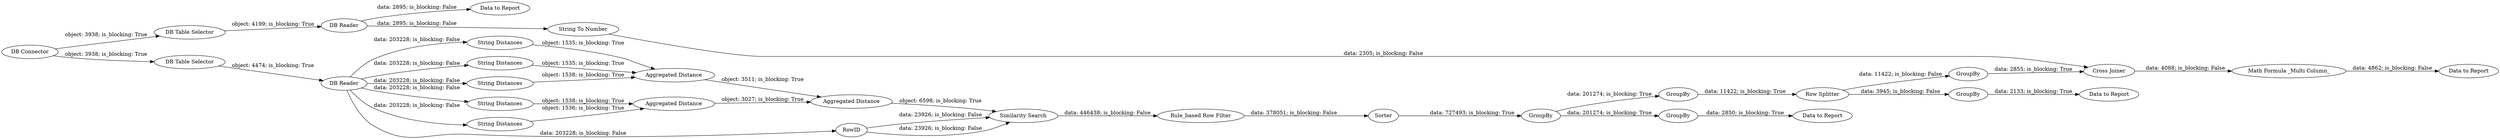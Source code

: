 digraph {
	"-7670384458003890535_37" [label="String Distances"]
	"-7670384458003890535_52" [label=GroupBy]
	"-7670384458003890535_50" [label="Data to Report"]
	"-7670384458003890535_62" [label=RowID]
	"-7670384458003890535_6" [label="DB Reader"]
	"-7670384458003890535_56" [label="Math Formula _Multi Column_"]
	"-7670384458003890535_19" [label="Data to Report"]
	"-7670384458003890535_47" [label="Row Splitter"]
	"-7670384458003890535_42" [label="String Distances"]
	"-7670384458003890535_29" [label=Sorter]
	"-7670384458003890535_41" [label="String Distances"]
	"-7670384458003890535_49" [label=GroupBy]
	"-7670384458003890535_43" [label="Aggregated Distance"]
	"-7670384458003890535_45" [label=GroupBy]
	"-7670384458003890535_7" [label="Data to Report"]
	"-7670384458003890535_38" [label="String Distances"]
	"-7670384458003890535_60" [label="DB Connector"]
	"-7670384458003890535_16" [label="DB Table Selector"]
	"-7670384458003890535_36" [label="Aggregated Distance"]
	"-7670384458003890535_48" [label=GroupBy]
	"-7670384458003890535_44" [label="Rule_based Row Filter"]
	"-7670384458003890535_58" [label="Cross Joiner"]
	"-7670384458003890535_23" [label="Similarity Search"]
	"-7670384458003890535_17" [label="DB Reader"]
	"-7670384458003890535_55" [label="String To Number"]
	"-7670384458003890535_59" [label="Data to Report"]
	"-7670384458003890535_5" [label="DB Table Selector"]
	"-7670384458003890535_39" [label="String Distances"]
	"-7670384458003890535_40" [label="Aggregated Distance"]
	"-7670384458003890535_46" [label=GroupBy]
	"-7670384458003890535_60" -> "-7670384458003890535_5" [label="object: 3938; is_blocking: True"]
	"-7670384458003890535_47" -> "-7670384458003890535_48" [label="data: 3945; is_blocking: False"]
	"-7670384458003890535_6" -> "-7670384458003890535_38" [label="data: 203228; is_blocking: False"]
	"-7670384458003890535_6" -> "-7670384458003890535_39" [label="data: 203228; is_blocking: False"]
	"-7670384458003890535_58" -> "-7670384458003890535_56" [label="data: 4088; is_blocking: False"]
	"-7670384458003890535_38" -> "-7670384458003890535_36" [label="object: 1535; is_blocking: True"]
	"-7670384458003890535_55" -> "-7670384458003890535_58" [label="data: 2305; is_blocking: False"]
	"-7670384458003890535_45" -> "-7670384458003890535_47" [label="data: 11422; is_blocking: True"]
	"-7670384458003890535_43" -> "-7670384458003890535_40" [label="object: 3027; is_blocking: True"]
	"-7670384458003890535_36" -> "-7670384458003890535_40" [label="object: 3511; is_blocking: True"]
	"-7670384458003890535_60" -> "-7670384458003890535_16" [label="object: 3938; is_blocking: True"]
	"-7670384458003890535_40" -> "-7670384458003890535_23" [label="object: 6598; is_blocking: True"]
	"-7670384458003890535_17" -> "-7670384458003890535_19" [label="data: 2895; is_blocking: False"]
	"-7670384458003890535_52" -> "-7670384458003890535_58" [label="data: 2855; is_blocking: True"]
	"-7670384458003890535_46" -> "-7670384458003890535_50" [label="data: 2850; is_blocking: True"]
	"-7670384458003890535_23" -> "-7670384458003890535_44" [label="data: 446438; is_blocking: False"]
	"-7670384458003890535_42" -> "-7670384458003890535_43" [label="object: 1536; is_blocking: True"]
	"-7670384458003890535_49" -> "-7670384458003890535_46" [label="data: 201274; is_blocking: True"]
	"-7670384458003890535_6" -> "-7670384458003890535_62" [label="data: 203228; is_blocking: False"]
	"-7670384458003890535_44" -> "-7670384458003890535_29" [label="data: 378051; is_blocking: False"]
	"-7670384458003890535_17" -> "-7670384458003890535_55" [label="data: 2895; is_blocking: False"]
	"-7670384458003890535_5" -> "-7670384458003890535_6" [label="object: 4474; is_blocking: True"]
	"-7670384458003890535_48" -> "-7670384458003890535_7" [label="data: 2133; is_blocking: True"]
	"-7670384458003890535_62" -> "-7670384458003890535_23" [label="data: 23926; is_blocking: False"]
	"-7670384458003890535_6" -> "-7670384458003890535_37" [label="data: 203228; is_blocking: False"]
	"-7670384458003890535_62" -> "-7670384458003890535_23" [label="data: 23926; is_blocking: False"]
	"-7670384458003890535_49" -> "-7670384458003890535_45" [label="data: 201274; is_blocking: True"]
	"-7670384458003890535_56" -> "-7670384458003890535_59" [label="data: 4862; is_blocking: False"]
	"-7670384458003890535_41" -> "-7670384458003890535_43" [label="object: 1538; is_blocking: True"]
	"-7670384458003890535_16" -> "-7670384458003890535_17" [label="object: 4199; is_blocking: True"]
	"-7670384458003890535_6" -> "-7670384458003890535_41" [label="data: 203228; is_blocking: False"]
	"-7670384458003890535_6" -> "-7670384458003890535_42" [label="data: 203228; is_blocking: False"]
	"-7670384458003890535_47" -> "-7670384458003890535_52" [label="data: 11422; is_blocking: False"]
	"-7670384458003890535_39" -> "-7670384458003890535_36" [label="object: 1538; is_blocking: True"]
	"-7670384458003890535_29" -> "-7670384458003890535_49" [label="data: 727493; is_blocking: True"]
	"-7670384458003890535_37" -> "-7670384458003890535_36" [label="object: 1535; is_blocking: True"]
	rankdir=LR
}
